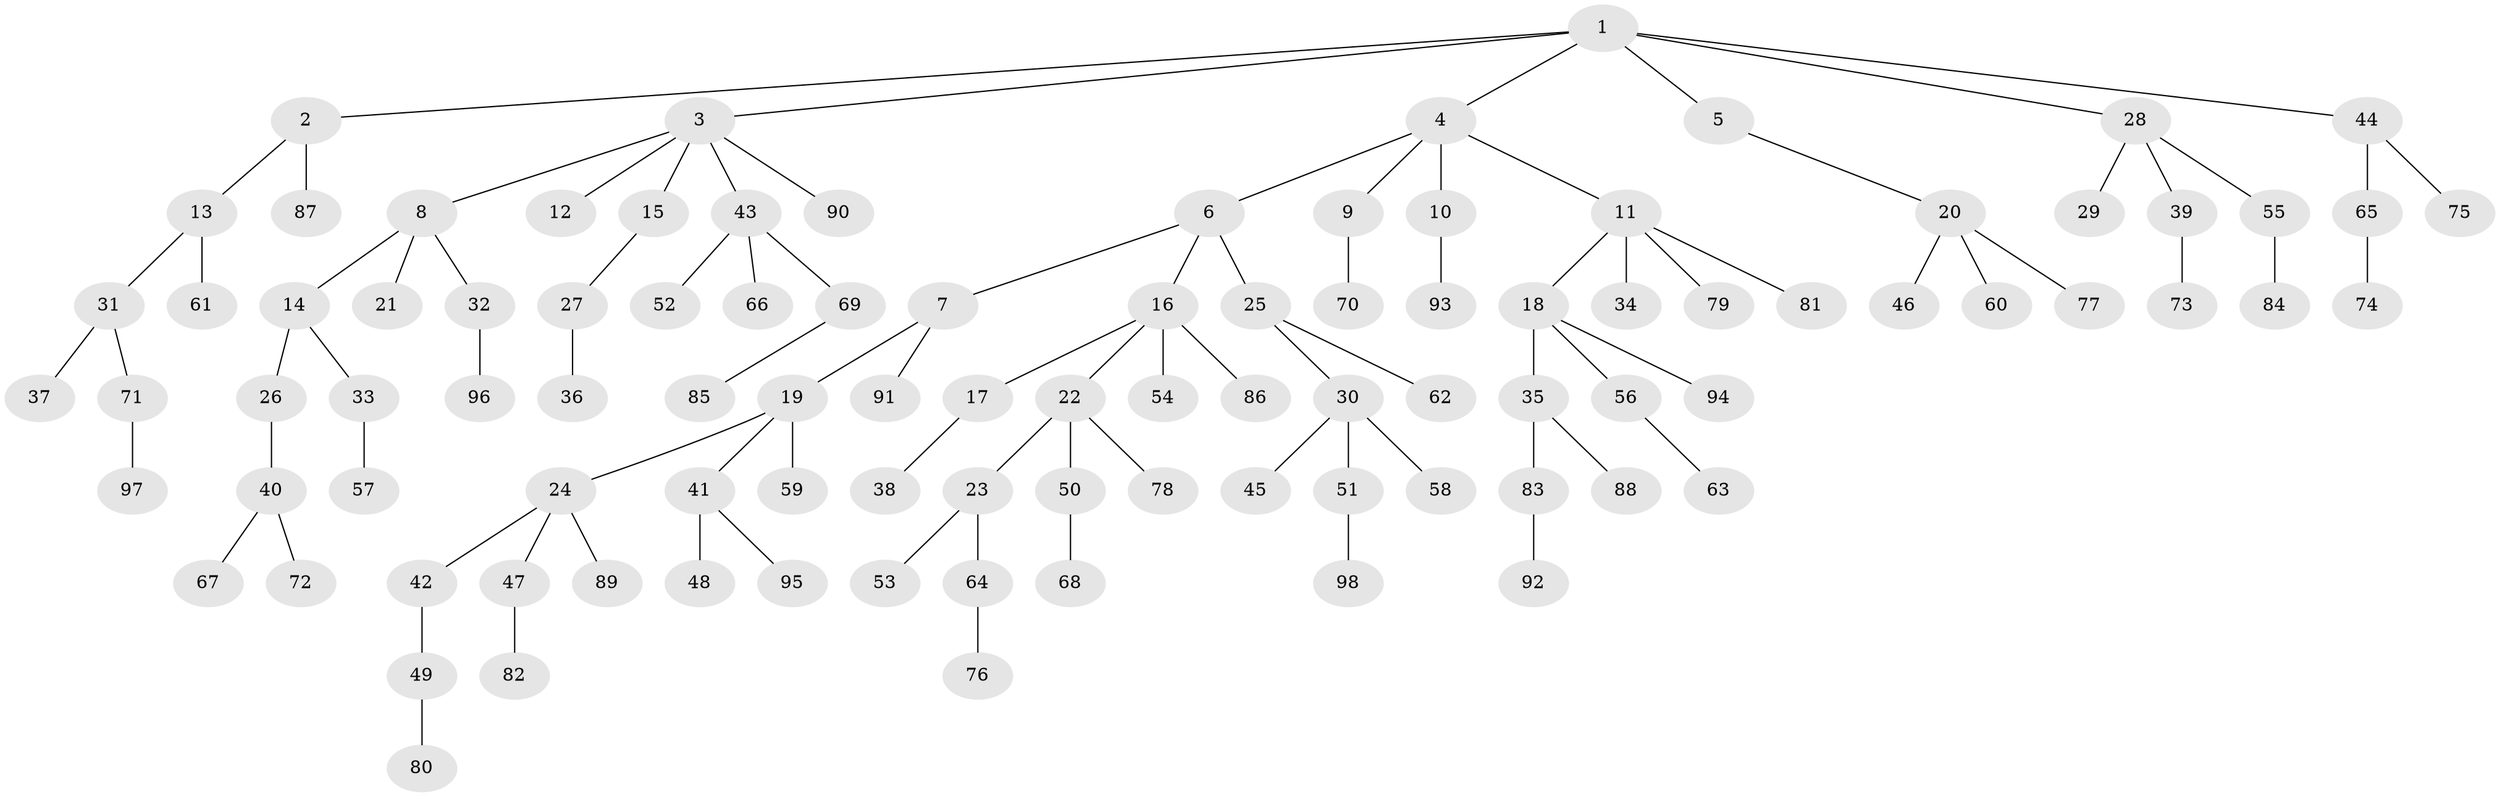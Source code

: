 // Generated by graph-tools (version 1.1) at 2025/11/02/27/25 16:11:25]
// undirected, 98 vertices, 97 edges
graph export_dot {
graph [start="1"]
  node [color=gray90,style=filled];
  1;
  2;
  3;
  4;
  5;
  6;
  7;
  8;
  9;
  10;
  11;
  12;
  13;
  14;
  15;
  16;
  17;
  18;
  19;
  20;
  21;
  22;
  23;
  24;
  25;
  26;
  27;
  28;
  29;
  30;
  31;
  32;
  33;
  34;
  35;
  36;
  37;
  38;
  39;
  40;
  41;
  42;
  43;
  44;
  45;
  46;
  47;
  48;
  49;
  50;
  51;
  52;
  53;
  54;
  55;
  56;
  57;
  58;
  59;
  60;
  61;
  62;
  63;
  64;
  65;
  66;
  67;
  68;
  69;
  70;
  71;
  72;
  73;
  74;
  75;
  76;
  77;
  78;
  79;
  80;
  81;
  82;
  83;
  84;
  85;
  86;
  87;
  88;
  89;
  90;
  91;
  92;
  93;
  94;
  95;
  96;
  97;
  98;
  1 -- 2;
  1 -- 3;
  1 -- 4;
  1 -- 5;
  1 -- 28;
  1 -- 44;
  2 -- 13;
  2 -- 87;
  3 -- 8;
  3 -- 12;
  3 -- 15;
  3 -- 43;
  3 -- 90;
  4 -- 6;
  4 -- 9;
  4 -- 10;
  4 -- 11;
  5 -- 20;
  6 -- 7;
  6 -- 16;
  6 -- 25;
  7 -- 19;
  7 -- 91;
  8 -- 14;
  8 -- 21;
  8 -- 32;
  9 -- 70;
  10 -- 93;
  11 -- 18;
  11 -- 34;
  11 -- 79;
  11 -- 81;
  13 -- 31;
  13 -- 61;
  14 -- 26;
  14 -- 33;
  15 -- 27;
  16 -- 17;
  16 -- 22;
  16 -- 54;
  16 -- 86;
  17 -- 38;
  18 -- 35;
  18 -- 56;
  18 -- 94;
  19 -- 24;
  19 -- 41;
  19 -- 59;
  20 -- 46;
  20 -- 60;
  20 -- 77;
  22 -- 23;
  22 -- 50;
  22 -- 78;
  23 -- 53;
  23 -- 64;
  24 -- 42;
  24 -- 47;
  24 -- 89;
  25 -- 30;
  25 -- 62;
  26 -- 40;
  27 -- 36;
  28 -- 29;
  28 -- 39;
  28 -- 55;
  30 -- 45;
  30 -- 51;
  30 -- 58;
  31 -- 37;
  31 -- 71;
  32 -- 96;
  33 -- 57;
  35 -- 83;
  35 -- 88;
  39 -- 73;
  40 -- 67;
  40 -- 72;
  41 -- 48;
  41 -- 95;
  42 -- 49;
  43 -- 52;
  43 -- 66;
  43 -- 69;
  44 -- 65;
  44 -- 75;
  47 -- 82;
  49 -- 80;
  50 -- 68;
  51 -- 98;
  55 -- 84;
  56 -- 63;
  64 -- 76;
  65 -- 74;
  69 -- 85;
  71 -- 97;
  83 -- 92;
}
